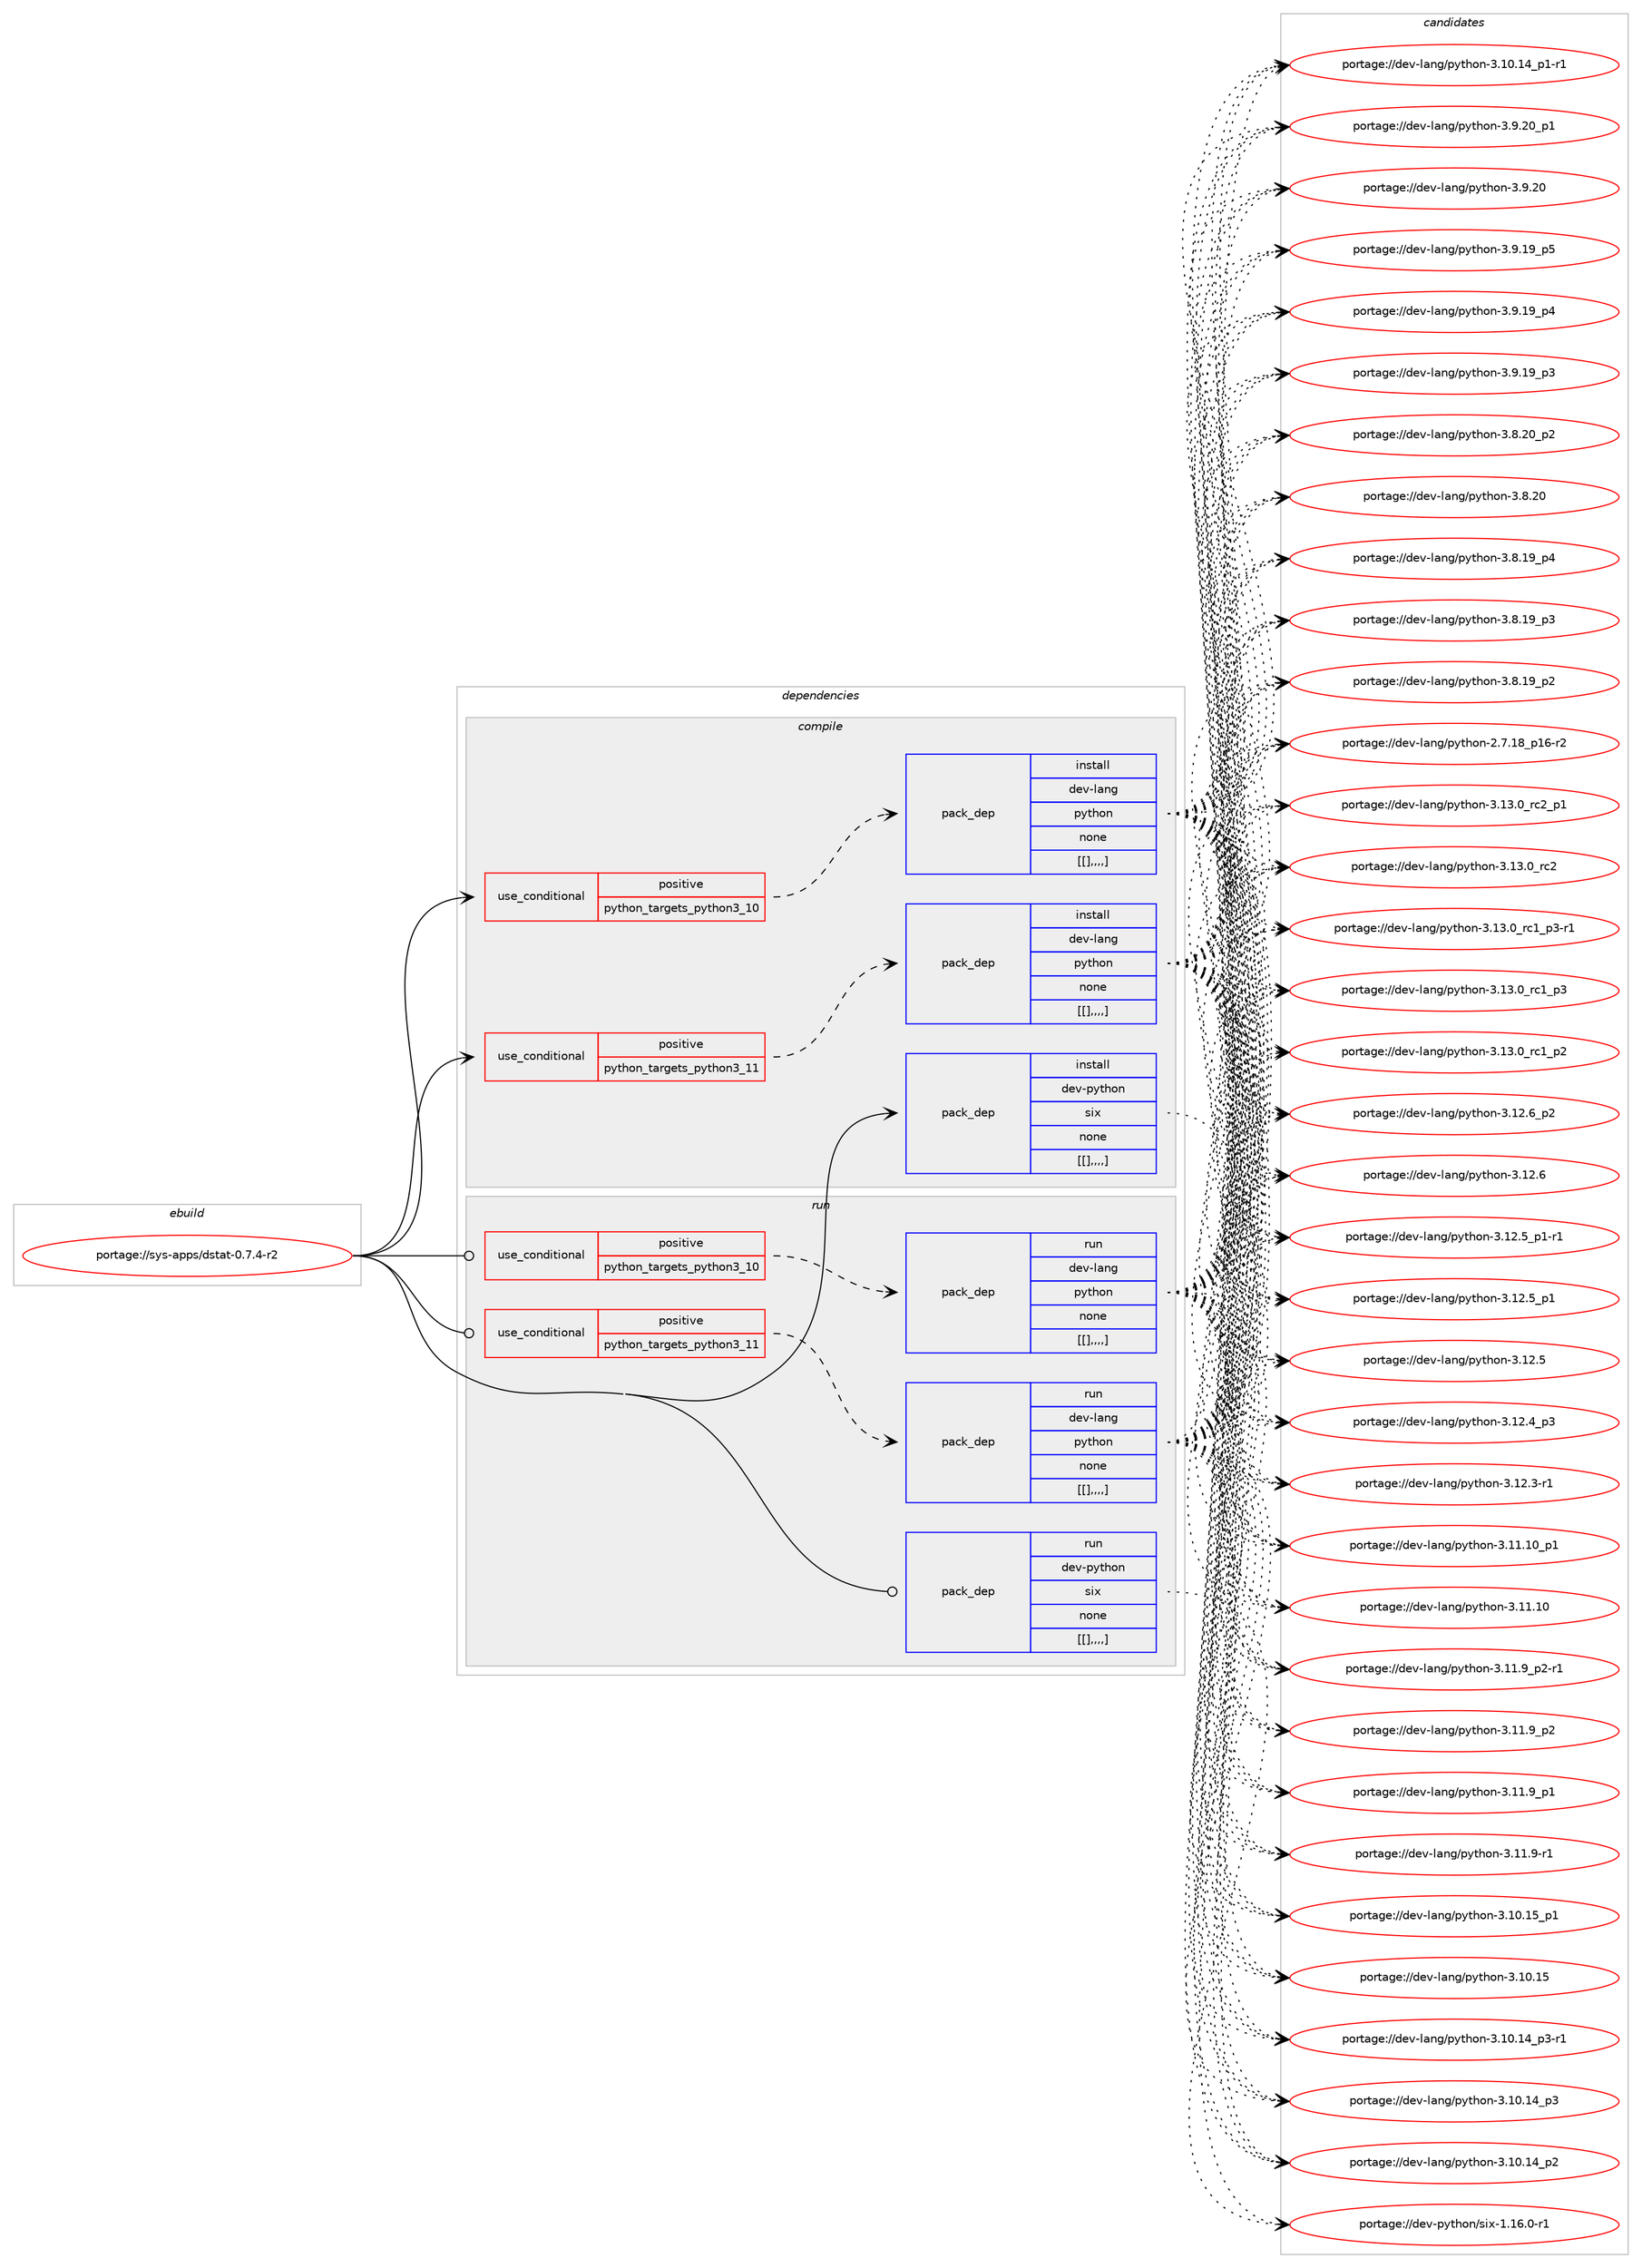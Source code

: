 digraph prolog {

# *************
# Graph options
# *************

newrank=true;
concentrate=true;
compound=true;
graph [rankdir=LR,fontname=Helvetica,fontsize=10,ranksep=1.5];#, ranksep=2.5, nodesep=0.2];
edge  [arrowhead=vee];
node  [fontname=Helvetica,fontsize=10];

# **********
# The ebuild
# **********

subgraph cluster_leftcol {
color=gray;
label=<<i>ebuild</i>>;
id [label="portage://sys-apps/dstat-0.7.4-r2", color=red, width=4, href="../sys-apps/dstat-0.7.4-r2.svg"];
}

# ****************
# The dependencies
# ****************

subgraph cluster_midcol {
color=gray;
label=<<i>dependencies</i>>;
subgraph cluster_compile {
fillcolor="#eeeeee";
style=filled;
label=<<i>compile</i>>;
subgraph cond6279 {
dependency16697 [label=<<TABLE BORDER="0" CELLBORDER="1" CELLSPACING="0" CELLPADDING="4"><TR><TD ROWSPAN="3" CELLPADDING="10">use_conditional</TD></TR><TR><TD>positive</TD></TR><TR><TD>python_targets_python3_10</TD></TR></TABLE>>, shape=none, color=red];
subgraph pack10367 {
dependency16698 [label=<<TABLE BORDER="0" CELLBORDER="1" CELLSPACING="0" CELLPADDING="4" WIDTH="220"><TR><TD ROWSPAN="6" CELLPADDING="30">pack_dep</TD></TR><TR><TD WIDTH="110">install</TD></TR><TR><TD>dev-lang</TD></TR><TR><TD>python</TD></TR><TR><TD>none</TD></TR><TR><TD>[[],,,,]</TD></TR></TABLE>>, shape=none, color=blue];
}
dependency16697:e -> dependency16698:w [weight=20,style="dashed",arrowhead="vee"];
}
id:e -> dependency16697:w [weight=20,style="solid",arrowhead="vee"];
subgraph cond6280 {
dependency16699 [label=<<TABLE BORDER="0" CELLBORDER="1" CELLSPACING="0" CELLPADDING="4"><TR><TD ROWSPAN="3" CELLPADDING="10">use_conditional</TD></TR><TR><TD>positive</TD></TR><TR><TD>python_targets_python3_11</TD></TR></TABLE>>, shape=none, color=red];
subgraph pack10368 {
dependency16700 [label=<<TABLE BORDER="0" CELLBORDER="1" CELLSPACING="0" CELLPADDING="4" WIDTH="220"><TR><TD ROWSPAN="6" CELLPADDING="30">pack_dep</TD></TR><TR><TD WIDTH="110">install</TD></TR><TR><TD>dev-lang</TD></TR><TR><TD>python</TD></TR><TR><TD>none</TD></TR><TR><TD>[[],,,,]</TD></TR></TABLE>>, shape=none, color=blue];
}
dependency16699:e -> dependency16700:w [weight=20,style="dashed",arrowhead="vee"];
}
id:e -> dependency16699:w [weight=20,style="solid",arrowhead="vee"];
subgraph pack10369 {
dependency16701 [label=<<TABLE BORDER="0" CELLBORDER="1" CELLSPACING="0" CELLPADDING="4" WIDTH="220"><TR><TD ROWSPAN="6" CELLPADDING="30">pack_dep</TD></TR><TR><TD WIDTH="110">install</TD></TR><TR><TD>dev-python</TD></TR><TR><TD>six</TD></TR><TR><TD>none</TD></TR><TR><TD>[[],,,,]</TD></TR></TABLE>>, shape=none, color=blue];
}
id:e -> dependency16701:w [weight=20,style="solid",arrowhead="vee"];
}
subgraph cluster_compileandrun {
fillcolor="#eeeeee";
style=filled;
label=<<i>compile and run</i>>;
}
subgraph cluster_run {
fillcolor="#eeeeee";
style=filled;
label=<<i>run</i>>;
subgraph cond6281 {
dependency16702 [label=<<TABLE BORDER="0" CELLBORDER="1" CELLSPACING="0" CELLPADDING="4"><TR><TD ROWSPAN="3" CELLPADDING="10">use_conditional</TD></TR><TR><TD>positive</TD></TR><TR><TD>python_targets_python3_10</TD></TR></TABLE>>, shape=none, color=red];
subgraph pack10370 {
dependency16703 [label=<<TABLE BORDER="0" CELLBORDER="1" CELLSPACING="0" CELLPADDING="4" WIDTH="220"><TR><TD ROWSPAN="6" CELLPADDING="30">pack_dep</TD></TR><TR><TD WIDTH="110">run</TD></TR><TR><TD>dev-lang</TD></TR><TR><TD>python</TD></TR><TR><TD>none</TD></TR><TR><TD>[[],,,,]</TD></TR></TABLE>>, shape=none, color=blue];
}
dependency16702:e -> dependency16703:w [weight=20,style="dashed",arrowhead="vee"];
}
id:e -> dependency16702:w [weight=20,style="solid",arrowhead="odot"];
subgraph cond6282 {
dependency16704 [label=<<TABLE BORDER="0" CELLBORDER="1" CELLSPACING="0" CELLPADDING="4"><TR><TD ROWSPAN="3" CELLPADDING="10">use_conditional</TD></TR><TR><TD>positive</TD></TR><TR><TD>python_targets_python3_11</TD></TR></TABLE>>, shape=none, color=red];
subgraph pack10371 {
dependency16705 [label=<<TABLE BORDER="0" CELLBORDER="1" CELLSPACING="0" CELLPADDING="4" WIDTH="220"><TR><TD ROWSPAN="6" CELLPADDING="30">pack_dep</TD></TR><TR><TD WIDTH="110">run</TD></TR><TR><TD>dev-lang</TD></TR><TR><TD>python</TD></TR><TR><TD>none</TD></TR><TR><TD>[[],,,,]</TD></TR></TABLE>>, shape=none, color=blue];
}
dependency16704:e -> dependency16705:w [weight=20,style="dashed",arrowhead="vee"];
}
id:e -> dependency16704:w [weight=20,style="solid",arrowhead="odot"];
subgraph pack10372 {
dependency16706 [label=<<TABLE BORDER="0" CELLBORDER="1" CELLSPACING="0" CELLPADDING="4" WIDTH="220"><TR><TD ROWSPAN="6" CELLPADDING="30">pack_dep</TD></TR><TR><TD WIDTH="110">run</TD></TR><TR><TD>dev-python</TD></TR><TR><TD>six</TD></TR><TR><TD>none</TD></TR><TR><TD>[[],,,,]</TD></TR></TABLE>>, shape=none, color=blue];
}
id:e -> dependency16706:w [weight=20,style="solid",arrowhead="odot"];
}
}

# **************
# The candidates
# **************

subgraph cluster_choices {
rank=same;
color=gray;
label=<<i>candidates</i>>;

subgraph choice10367 {
color=black;
nodesep=1;
choice100101118451089711010347112121116104111110455146495146489511499509511249 [label="portage://dev-lang/python-3.13.0_rc2_p1", color=red, width=4,href="../dev-lang/python-3.13.0_rc2_p1.svg"];
choice10010111845108971101034711212111610411111045514649514648951149950 [label="portage://dev-lang/python-3.13.0_rc2", color=red, width=4,href="../dev-lang/python-3.13.0_rc2.svg"];
choice1001011184510897110103471121211161041111104551464951464895114994995112514511449 [label="portage://dev-lang/python-3.13.0_rc1_p3-r1", color=red, width=4,href="../dev-lang/python-3.13.0_rc1_p3-r1.svg"];
choice100101118451089711010347112121116104111110455146495146489511499499511251 [label="portage://dev-lang/python-3.13.0_rc1_p3", color=red, width=4,href="../dev-lang/python-3.13.0_rc1_p3.svg"];
choice100101118451089711010347112121116104111110455146495146489511499499511250 [label="portage://dev-lang/python-3.13.0_rc1_p2", color=red, width=4,href="../dev-lang/python-3.13.0_rc1_p2.svg"];
choice100101118451089711010347112121116104111110455146495046549511250 [label="portage://dev-lang/python-3.12.6_p2", color=red, width=4,href="../dev-lang/python-3.12.6_p2.svg"];
choice10010111845108971101034711212111610411111045514649504654 [label="portage://dev-lang/python-3.12.6", color=red, width=4,href="../dev-lang/python-3.12.6.svg"];
choice1001011184510897110103471121211161041111104551464950465395112494511449 [label="portage://dev-lang/python-3.12.5_p1-r1", color=red, width=4,href="../dev-lang/python-3.12.5_p1-r1.svg"];
choice100101118451089711010347112121116104111110455146495046539511249 [label="portage://dev-lang/python-3.12.5_p1", color=red, width=4,href="../dev-lang/python-3.12.5_p1.svg"];
choice10010111845108971101034711212111610411111045514649504653 [label="portage://dev-lang/python-3.12.5", color=red, width=4,href="../dev-lang/python-3.12.5.svg"];
choice100101118451089711010347112121116104111110455146495046529511251 [label="portage://dev-lang/python-3.12.4_p3", color=red, width=4,href="../dev-lang/python-3.12.4_p3.svg"];
choice100101118451089711010347112121116104111110455146495046514511449 [label="portage://dev-lang/python-3.12.3-r1", color=red, width=4,href="../dev-lang/python-3.12.3-r1.svg"];
choice10010111845108971101034711212111610411111045514649494649489511249 [label="portage://dev-lang/python-3.11.10_p1", color=red, width=4,href="../dev-lang/python-3.11.10_p1.svg"];
choice1001011184510897110103471121211161041111104551464949464948 [label="portage://dev-lang/python-3.11.10", color=red, width=4,href="../dev-lang/python-3.11.10.svg"];
choice1001011184510897110103471121211161041111104551464949465795112504511449 [label="portage://dev-lang/python-3.11.9_p2-r1", color=red, width=4,href="../dev-lang/python-3.11.9_p2-r1.svg"];
choice100101118451089711010347112121116104111110455146494946579511250 [label="portage://dev-lang/python-3.11.9_p2", color=red, width=4,href="../dev-lang/python-3.11.9_p2.svg"];
choice100101118451089711010347112121116104111110455146494946579511249 [label="portage://dev-lang/python-3.11.9_p1", color=red, width=4,href="../dev-lang/python-3.11.9_p1.svg"];
choice100101118451089711010347112121116104111110455146494946574511449 [label="portage://dev-lang/python-3.11.9-r1", color=red, width=4,href="../dev-lang/python-3.11.9-r1.svg"];
choice10010111845108971101034711212111610411111045514649484649539511249 [label="portage://dev-lang/python-3.10.15_p1", color=red, width=4,href="../dev-lang/python-3.10.15_p1.svg"];
choice1001011184510897110103471121211161041111104551464948464953 [label="portage://dev-lang/python-3.10.15", color=red, width=4,href="../dev-lang/python-3.10.15.svg"];
choice100101118451089711010347112121116104111110455146494846495295112514511449 [label="portage://dev-lang/python-3.10.14_p3-r1", color=red, width=4,href="../dev-lang/python-3.10.14_p3-r1.svg"];
choice10010111845108971101034711212111610411111045514649484649529511251 [label="portage://dev-lang/python-3.10.14_p3", color=red, width=4,href="../dev-lang/python-3.10.14_p3.svg"];
choice10010111845108971101034711212111610411111045514649484649529511250 [label="portage://dev-lang/python-3.10.14_p2", color=red, width=4,href="../dev-lang/python-3.10.14_p2.svg"];
choice100101118451089711010347112121116104111110455146494846495295112494511449 [label="portage://dev-lang/python-3.10.14_p1-r1", color=red, width=4,href="../dev-lang/python-3.10.14_p1-r1.svg"];
choice100101118451089711010347112121116104111110455146574650489511249 [label="portage://dev-lang/python-3.9.20_p1", color=red, width=4,href="../dev-lang/python-3.9.20_p1.svg"];
choice10010111845108971101034711212111610411111045514657465048 [label="portage://dev-lang/python-3.9.20", color=red, width=4,href="../dev-lang/python-3.9.20.svg"];
choice100101118451089711010347112121116104111110455146574649579511253 [label="portage://dev-lang/python-3.9.19_p5", color=red, width=4,href="../dev-lang/python-3.9.19_p5.svg"];
choice100101118451089711010347112121116104111110455146574649579511252 [label="portage://dev-lang/python-3.9.19_p4", color=red, width=4,href="../dev-lang/python-3.9.19_p4.svg"];
choice100101118451089711010347112121116104111110455146574649579511251 [label="portage://dev-lang/python-3.9.19_p3", color=red, width=4,href="../dev-lang/python-3.9.19_p3.svg"];
choice100101118451089711010347112121116104111110455146564650489511250 [label="portage://dev-lang/python-3.8.20_p2", color=red, width=4,href="../dev-lang/python-3.8.20_p2.svg"];
choice10010111845108971101034711212111610411111045514656465048 [label="portage://dev-lang/python-3.8.20", color=red, width=4,href="../dev-lang/python-3.8.20.svg"];
choice100101118451089711010347112121116104111110455146564649579511252 [label="portage://dev-lang/python-3.8.19_p4", color=red, width=4,href="../dev-lang/python-3.8.19_p4.svg"];
choice100101118451089711010347112121116104111110455146564649579511251 [label="portage://dev-lang/python-3.8.19_p3", color=red, width=4,href="../dev-lang/python-3.8.19_p3.svg"];
choice100101118451089711010347112121116104111110455146564649579511250 [label="portage://dev-lang/python-3.8.19_p2", color=red, width=4,href="../dev-lang/python-3.8.19_p2.svg"];
choice100101118451089711010347112121116104111110455046554649569511249544511450 [label="portage://dev-lang/python-2.7.18_p16-r2", color=red, width=4,href="../dev-lang/python-2.7.18_p16-r2.svg"];
dependency16698:e -> choice100101118451089711010347112121116104111110455146495146489511499509511249:w [style=dotted,weight="100"];
dependency16698:e -> choice10010111845108971101034711212111610411111045514649514648951149950:w [style=dotted,weight="100"];
dependency16698:e -> choice1001011184510897110103471121211161041111104551464951464895114994995112514511449:w [style=dotted,weight="100"];
dependency16698:e -> choice100101118451089711010347112121116104111110455146495146489511499499511251:w [style=dotted,weight="100"];
dependency16698:e -> choice100101118451089711010347112121116104111110455146495146489511499499511250:w [style=dotted,weight="100"];
dependency16698:e -> choice100101118451089711010347112121116104111110455146495046549511250:w [style=dotted,weight="100"];
dependency16698:e -> choice10010111845108971101034711212111610411111045514649504654:w [style=dotted,weight="100"];
dependency16698:e -> choice1001011184510897110103471121211161041111104551464950465395112494511449:w [style=dotted,weight="100"];
dependency16698:e -> choice100101118451089711010347112121116104111110455146495046539511249:w [style=dotted,weight="100"];
dependency16698:e -> choice10010111845108971101034711212111610411111045514649504653:w [style=dotted,weight="100"];
dependency16698:e -> choice100101118451089711010347112121116104111110455146495046529511251:w [style=dotted,weight="100"];
dependency16698:e -> choice100101118451089711010347112121116104111110455146495046514511449:w [style=dotted,weight="100"];
dependency16698:e -> choice10010111845108971101034711212111610411111045514649494649489511249:w [style=dotted,weight="100"];
dependency16698:e -> choice1001011184510897110103471121211161041111104551464949464948:w [style=dotted,weight="100"];
dependency16698:e -> choice1001011184510897110103471121211161041111104551464949465795112504511449:w [style=dotted,weight="100"];
dependency16698:e -> choice100101118451089711010347112121116104111110455146494946579511250:w [style=dotted,weight="100"];
dependency16698:e -> choice100101118451089711010347112121116104111110455146494946579511249:w [style=dotted,weight="100"];
dependency16698:e -> choice100101118451089711010347112121116104111110455146494946574511449:w [style=dotted,weight="100"];
dependency16698:e -> choice10010111845108971101034711212111610411111045514649484649539511249:w [style=dotted,weight="100"];
dependency16698:e -> choice1001011184510897110103471121211161041111104551464948464953:w [style=dotted,weight="100"];
dependency16698:e -> choice100101118451089711010347112121116104111110455146494846495295112514511449:w [style=dotted,weight="100"];
dependency16698:e -> choice10010111845108971101034711212111610411111045514649484649529511251:w [style=dotted,weight="100"];
dependency16698:e -> choice10010111845108971101034711212111610411111045514649484649529511250:w [style=dotted,weight="100"];
dependency16698:e -> choice100101118451089711010347112121116104111110455146494846495295112494511449:w [style=dotted,weight="100"];
dependency16698:e -> choice100101118451089711010347112121116104111110455146574650489511249:w [style=dotted,weight="100"];
dependency16698:e -> choice10010111845108971101034711212111610411111045514657465048:w [style=dotted,weight="100"];
dependency16698:e -> choice100101118451089711010347112121116104111110455146574649579511253:w [style=dotted,weight="100"];
dependency16698:e -> choice100101118451089711010347112121116104111110455146574649579511252:w [style=dotted,weight="100"];
dependency16698:e -> choice100101118451089711010347112121116104111110455146574649579511251:w [style=dotted,weight="100"];
dependency16698:e -> choice100101118451089711010347112121116104111110455146564650489511250:w [style=dotted,weight="100"];
dependency16698:e -> choice10010111845108971101034711212111610411111045514656465048:w [style=dotted,weight="100"];
dependency16698:e -> choice100101118451089711010347112121116104111110455146564649579511252:w [style=dotted,weight="100"];
dependency16698:e -> choice100101118451089711010347112121116104111110455146564649579511251:w [style=dotted,weight="100"];
dependency16698:e -> choice100101118451089711010347112121116104111110455146564649579511250:w [style=dotted,weight="100"];
dependency16698:e -> choice100101118451089711010347112121116104111110455046554649569511249544511450:w [style=dotted,weight="100"];
}
subgraph choice10368 {
color=black;
nodesep=1;
choice100101118451089711010347112121116104111110455146495146489511499509511249 [label="portage://dev-lang/python-3.13.0_rc2_p1", color=red, width=4,href="../dev-lang/python-3.13.0_rc2_p1.svg"];
choice10010111845108971101034711212111610411111045514649514648951149950 [label="portage://dev-lang/python-3.13.0_rc2", color=red, width=4,href="../dev-lang/python-3.13.0_rc2.svg"];
choice1001011184510897110103471121211161041111104551464951464895114994995112514511449 [label="portage://dev-lang/python-3.13.0_rc1_p3-r1", color=red, width=4,href="../dev-lang/python-3.13.0_rc1_p3-r1.svg"];
choice100101118451089711010347112121116104111110455146495146489511499499511251 [label="portage://dev-lang/python-3.13.0_rc1_p3", color=red, width=4,href="../dev-lang/python-3.13.0_rc1_p3.svg"];
choice100101118451089711010347112121116104111110455146495146489511499499511250 [label="portage://dev-lang/python-3.13.0_rc1_p2", color=red, width=4,href="../dev-lang/python-3.13.0_rc1_p2.svg"];
choice100101118451089711010347112121116104111110455146495046549511250 [label="portage://dev-lang/python-3.12.6_p2", color=red, width=4,href="../dev-lang/python-3.12.6_p2.svg"];
choice10010111845108971101034711212111610411111045514649504654 [label="portage://dev-lang/python-3.12.6", color=red, width=4,href="../dev-lang/python-3.12.6.svg"];
choice1001011184510897110103471121211161041111104551464950465395112494511449 [label="portage://dev-lang/python-3.12.5_p1-r1", color=red, width=4,href="../dev-lang/python-3.12.5_p1-r1.svg"];
choice100101118451089711010347112121116104111110455146495046539511249 [label="portage://dev-lang/python-3.12.5_p1", color=red, width=4,href="../dev-lang/python-3.12.5_p1.svg"];
choice10010111845108971101034711212111610411111045514649504653 [label="portage://dev-lang/python-3.12.5", color=red, width=4,href="../dev-lang/python-3.12.5.svg"];
choice100101118451089711010347112121116104111110455146495046529511251 [label="portage://dev-lang/python-3.12.4_p3", color=red, width=4,href="../dev-lang/python-3.12.4_p3.svg"];
choice100101118451089711010347112121116104111110455146495046514511449 [label="portage://dev-lang/python-3.12.3-r1", color=red, width=4,href="../dev-lang/python-3.12.3-r1.svg"];
choice10010111845108971101034711212111610411111045514649494649489511249 [label="portage://dev-lang/python-3.11.10_p1", color=red, width=4,href="../dev-lang/python-3.11.10_p1.svg"];
choice1001011184510897110103471121211161041111104551464949464948 [label="portage://dev-lang/python-3.11.10", color=red, width=4,href="../dev-lang/python-3.11.10.svg"];
choice1001011184510897110103471121211161041111104551464949465795112504511449 [label="portage://dev-lang/python-3.11.9_p2-r1", color=red, width=4,href="../dev-lang/python-3.11.9_p2-r1.svg"];
choice100101118451089711010347112121116104111110455146494946579511250 [label="portage://dev-lang/python-3.11.9_p2", color=red, width=4,href="../dev-lang/python-3.11.9_p2.svg"];
choice100101118451089711010347112121116104111110455146494946579511249 [label="portage://dev-lang/python-3.11.9_p1", color=red, width=4,href="../dev-lang/python-3.11.9_p1.svg"];
choice100101118451089711010347112121116104111110455146494946574511449 [label="portage://dev-lang/python-3.11.9-r1", color=red, width=4,href="../dev-lang/python-3.11.9-r1.svg"];
choice10010111845108971101034711212111610411111045514649484649539511249 [label="portage://dev-lang/python-3.10.15_p1", color=red, width=4,href="../dev-lang/python-3.10.15_p1.svg"];
choice1001011184510897110103471121211161041111104551464948464953 [label="portage://dev-lang/python-3.10.15", color=red, width=4,href="../dev-lang/python-3.10.15.svg"];
choice100101118451089711010347112121116104111110455146494846495295112514511449 [label="portage://dev-lang/python-3.10.14_p3-r1", color=red, width=4,href="../dev-lang/python-3.10.14_p3-r1.svg"];
choice10010111845108971101034711212111610411111045514649484649529511251 [label="portage://dev-lang/python-3.10.14_p3", color=red, width=4,href="../dev-lang/python-3.10.14_p3.svg"];
choice10010111845108971101034711212111610411111045514649484649529511250 [label="portage://dev-lang/python-3.10.14_p2", color=red, width=4,href="../dev-lang/python-3.10.14_p2.svg"];
choice100101118451089711010347112121116104111110455146494846495295112494511449 [label="portage://dev-lang/python-3.10.14_p1-r1", color=red, width=4,href="../dev-lang/python-3.10.14_p1-r1.svg"];
choice100101118451089711010347112121116104111110455146574650489511249 [label="portage://dev-lang/python-3.9.20_p1", color=red, width=4,href="../dev-lang/python-3.9.20_p1.svg"];
choice10010111845108971101034711212111610411111045514657465048 [label="portage://dev-lang/python-3.9.20", color=red, width=4,href="../dev-lang/python-3.9.20.svg"];
choice100101118451089711010347112121116104111110455146574649579511253 [label="portage://dev-lang/python-3.9.19_p5", color=red, width=4,href="../dev-lang/python-3.9.19_p5.svg"];
choice100101118451089711010347112121116104111110455146574649579511252 [label="portage://dev-lang/python-3.9.19_p4", color=red, width=4,href="../dev-lang/python-3.9.19_p4.svg"];
choice100101118451089711010347112121116104111110455146574649579511251 [label="portage://dev-lang/python-3.9.19_p3", color=red, width=4,href="../dev-lang/python-3.9.19_p3.svg"];
choice100101118451089711010347112121116104111110455146564650489511250 [label="portage://dev-lang/python-3.8.20_p2", color=red, width=4,href="../dev-lang/python-3.8.20_p2.svg"];
choice10010111845108971101034711212111610411111045514656465048 [label="portage://dev-lang/python-3.8.20", color=red, width=4,href="../dev-lang/python-3.8.20.svg"];
choice100101118451089711010347112121116104111110455146564649579511252 [label="portage://dev-lang/python-3.8.19_p4", color=red, width=4,href="../dev-lang/python-3.8.19_p4.svg"];
choice100101118451089711010347112121116104111110455146564649579511251 [label="portage://dev-lang/python-3.8.19_p3", color=red, width=4,href="../dev-lang/python-3.8.19_p3.svg"];
choice100101118451089711010347112121116104111110455146564649579511250 [label="portage://dev-lang/python-3.8.19_p2", color=red, width=4,href="../dev-lang/python-3.8.19_p2.svg"];
choice100101118451089711010347112121116104111110455046554649569511249544511450 [label="portage://dev-lang/python-2.7.18_p16-r2", color=red, width=4,href="../dev-lang/python-2.7.18_p16-r2.svg"];
dependency16700:e -> choice100101118451089711010347112121116104111110455146495146489511499509511249:w [style=dotted,weight="100"];
dependency16700:e -> choice10010111845108971101034711212111610411111045514649514648951149950:w [style=dotted,weight="100"];
dependency16700:e -> choice1001011184510897110103471121211161041111104551464951464895114994995112514511449:w [style=dotted,weight="100"];
dependency16700:e -> choice100101118451089711010347112121116104111110455146495146489511499499511251:w [style=dotted,weight="100"];
dependency16700:e -> choice100101118451089711010347112121116104111110455146495146489511499499511250:w [style=dotted,weight="100"];
dependency16700:e -> choice100101118451089711010347112121116104111110455146495046549511250:w [style=dotted,weight="100"];
dependency16700:e -> choice10010111845108971101034711212111610411111045514649504654:w [style=dotted,weight="100"];
dependency16700:e -> choice1001011184510897110103471121211161041111104551464950465395112494511449:w [style=dotted,weight="100"];
dependency16700:e -> choice100101118451089711010347112121116104111110455146495046539511249:w [style=dotted,weight="100"];
dependency16700:e -> choice10010111845108971101034711212111610411111045514649504653:w [style=dotted,weight="100"];
dependency16700:e -> choice100101118451089711010347112121116104111110455146495046529511251:w [style=dotted,weight="100"];
dependency16700:e -> choice100101118451089711010347112121116104111110455146495046514511449:w [style=dotted,weight="100"];
dependency16700:e -> choice10010111845108971101034711212111610411111045514649494649489511249:w [style=dotted,weight="100"];
dependency16700:e -> choice1001011184510897110103471121211161041111104551464949464948:w [style=dotted,weight="100"];
dependency16700:e -> choice1001011184510897110103471121211161041111104551464949465795112504511449:w [style=dotted,weight="100"];
dependency16700:e -> choice100101118451089711010347112121116104111110455146494946579511250:w [style=dotted,weight="100"];
dependency16700:e -> choice100101118451089711010347112121116104111110455146494946579511249:w [style=dotted,weight="100"];
dependency16700:e -> choice100101118451089711010347112121116104111110455146494946574511449:w [style=dotted,weight="100"];
dependency16700:e -> choice10010111845108971101034711212111610411111045514649484649539511249:w [style=dotted,weight="100"];
dependency16700:e -> choice1001011184510897110103471121211161041111104551464948464953:w [style=dotted,weight="100"];
dependency16700:e -> choice100101118451089711010347112121116104111110455146494846495295112514511449:w [style=dotted,weight="100"];
dependency16700:e -> choice10010111845108971101034711212111610411111045514649484649529511251:w [style=dotted,weight="100"];
dependency16700:e -> choice10010111845108971101034711212111610411111045514649484649529511250:w [style=dotted,weight="100"];
dependency16700:e -> choice100101118451089711010347112121116104111110455146494846495295112494511449:w [style=dotted,weight="100"];
dependency16700:e -> choice100101118451089711010347112121116104111110455146574650489511249:w [style=dotted,weight="100"];
dependency16700:e -> choice10010111845108971101034711212111610411111045514657465048:w [style=dotted,weight="100"];
dependency16700:e -> choice100101118451089711010347112121116104111110455146574649579511253:w [style=dotted,weight="100"];
dependency16700:e -> choice100101118451089711010347112121116104111110455146574649579511252:w [style=dotted,weight="100"];
dependency16700:e -> choice100101118451089711010347112121116104111110455146574649579511251:w [style=dotted,weight="100"];
dependency16700:e -> choice100101118451089711010347112121116104111110455146564650489511250:w [style=dotted,weight="100"];
dependency16700:e -> choice10010111845108971101034711212111610411111045514656465048:w [style=dotted,weight="100"];
dependency16700:e -> choice100101118451089711010347112121116104111110455146564649579511252:w [style=dotted,weight="100"];
dependency16700:e -> choice100101118451089711010347112121116104111110455146564649579511251:w [style=dotted,weight="100"];
dependency16700:e -> choice100101118451089711010347112121116104111110455146564649579511250:w [style=dotted,weight="100"];
dependency16700:e -> choice100101118451089711010347112121116104111110455046554649569511249544511450:w [style=dotted,weight="100"];
}
subgraph choice10369 {
color=black;
nodesep=1;
choice1001011184511212111610411111047115105120454946495446484511449 [label="portage://dev-python/six-1.16.0-r1", color=red, width=4,href="../dev-python/six-1.16.0-r1.svg"];
dependency16701:e -> choice1001011184511212111610411111047115105120454946495446484511449:w [style=dotted,weight="100"];
}
subgraph choice10370 {
color=black;
nodesep=1;
choice100101118451089711010347112121116104111110455146495146489511499509511249 [label="portage://dev-lang/python-3.13.0_rc2_p1", color=red, width=4,href="../dev-lang/python-3.13.0_rc2_p1.svg"];
choice10010111845108971101034711212111610411111045514649514648951149950 [label="portage://dev-lang/python-3.13.0_rc2", color=red, width=4,href="../dev-lang/python-3.13.0_rc2.svg"];
choice1001011184510897110103471121211161041111104551464951464895114994995112514511449 [label="portage://dev-lang/python-3.13.0_rc1_p3-r1", color=red, width=4,href="../dev-lang/python-3.13.0_rc1_p3-r1.svg"];
choice100101118451089711010347112121116104111110455146495146489511499499511251 [label="portage://dev-lang/python-3.13.0_rc1_p3", color=red, width=4,href="../dev-lang/python-3.13.0_rc1_p3.svg"];
choice100101118451089711010347112121116104111110455146495146489511499499511250 [label="portage://dev-lang/python-3.13.0_rc1_p2", color=red, width=4,href="../dev-lang/python-3.13.0_rc1_p2.svg"];
choice100101118451089711010347112121116104111110455146495046549511250 [label="portage://dev-lang/python-3.12.6_p2", color=red, width=4,href="../dev-lang/python-3.12.6_p2.svg"];
choice10010111845108971101034711212111610411111045514649504654 [label="portage://dev-lang/python-3.12.6", color=red, width=4,href="../dev-lang/python-3.12.6.svg"];
choice1001011184510897110103471121211161041111104551464950465395112494511449 [label="portage://dev-lang/python-3.12.5_p1-r1", color=red, width=4,href="../dev-lang/python-3.12.5_p1-r1.svg"];
choice100101118451089711010347112121116104111110455146495046539511249 [label="portage://dev-lang/python-3.12.5_p1", color=red, width=4,href="../dev-lang/python-3.12.5_p1.svg"];
choice10010111845108971101034711212111610411111045514649504653 [label="portage://dev-lang/python-3.12.5", color=red, width=4,href="../dev-lang/python-3.12.5.svg"];
choice100101118451089711010347112121116104111110455146495046529511251 [label="portage://dev-lang/python-3.12.4_p3", color=red, width=4,href="../dev-lang/python-3.12.4_p3.svg"];
choice100101118451089711010347112121116104111110455146495046514511449 [label="portage://dev-lang/python-3.12.3-r1", color=red, width=4,href="../dev-lang/python-3.12.3-r1.svg"];
choice10010111845108971101034711212111610411111045514649494649489511249 [label="portage://dev-lang/python-3.11.10_p1", color=red, width=4,href="../dev-lang/python-3.11.10_p1.svg"];
choice1001011184510897110103471121211161041111104551464949464948 [label="portage://dev-lang/python-3.11.10", color=red, width=4,href="../dev-lang/python-3.11.10.svg"];
choice1001011184510897110103471121211161041111104551464949465795112504511449 [label="portage://dev-lang/python-3.11.9_p2-r1", color=red, width=4,href="../dev-lang/python-3.11.9_p2-r1.svg"];
choice100101118451089711010347112121116104111110455146494946579511250 [label="portage://dev-lang/python-3.11.9_p2", color=red, width=4,href="../dev-lang/python-3.11.9_p2.svg"];
choice100101118451089711010347112121116104111110455146494946579511249 [label="portage://dev-lang/python-3.11.9_p1", color=red, width=4,href="../dev-lang/python-3.11.9_p1.svg"];
choice100101118451089711010347112121116104111110455146494946574511449 [label="portage://dev-lang/python-3.11.9-r1", color=red, width=4,href="../dev-lang/python-3.11.9-r1.svg"];
choice10010111845108971101034711212111610411111045514649484649539511249 [label="portage://dev-lang/python-3.10.15_p1", color=red, width=4,href="../dev-lang/python-3.10.15_p1.svg"];
choice1001011184510897110103471121211161041111104551464948464953 [label="portage://dev-lang/python-3.10.15", color=red, width=4,href="../dev-lang/python-3.10.15.svg"];
choice100101118451089711010347112121116104111110455146494846495295112514511449 [label="portage://dev-lang/python-3.10.14_p3-r1", color=red, width=4,href="../dev-lang/python-3.10.14_p3-r1.svg"];
choice10010111845108971101034711212111610411111045514649484649529511251 [label="portage://dev-lang/python-3.10.14_p3", color=red, width=4,href="../dev-lang/python-3.10.14_p3.svg"];
choice10010111845108971101034711212111610411111045514649484649529511250 [label="portage://dev-lang/python-3.10.14_p2", color=red, width=4,href="../dev-lang/python-3.10.14_p2.svg"];
choice100101118451089711010347112121116104111110455146494846495295112494511449 [label="portage://dev-lang/python-3.10.14_p1-r1", color=red, width=4,href="../dev-lang/python-3.10.14_p1-r1.svg"];
choice100101118451089711010347112121116104111110455146574650489511249 [label="portage://dev-lang/python-3.9.20_p1", color=red, width=4,href="../dev-lang/python-3.9.20_p1.svg"];
choice10010111845108971101034711212111610411111045514657465048 [label="portage://dev-lang/python-3.9.20", color=red, width=4,href="../dev-lang/python-3.9.20.svg"];
choice100101118451089711010347112121116104111110455146574649579511253 [label="portage://dev-lang/python-3.9.19_p5", color=red, width=4,href="../dev-lang/python-3.9.19_p5.svg"];
choice100101118451089711010347112121116104111110455146574649579511252 [label="portage://dev-lang/python-3.9.19_p4", color=red, width=4,href="../dev-lang/python-3.9.19_p4.svg"];
choice100101118451089711010347112121116104111110455146574649579511251 [label="portage://dev-lang/python-3.9.19_p3", color=red, width=4,href="../dev-lang/python-3.9.19_p3.svg"];
choice100101118451089711010347112121116104111110455146564650489511250 [label="portage://dev-lang/python-3.8.20_p2", color=red, width=4,href="../dev-lang/python-3.8.20_p2.svg"];
choice10010111845108971101034711212111610411111045514656465048 [label="portage://dev-lang/python-3.8.20", color=red, width=4,href="../dev-lang/python-3.8.20.svg"];
choice100101118451089711010347112121116104111110455146564649579511252 [label="portage://dev-lang/python-3.8.19_p4", color=red, width=4,href="../dev-lang/python-3.8.19_p4.svg"];
choice100101118451089711010347112121116104111110455146564649579511251 [label="portage://dev-lang/python-3.8.19_p3", color=red, width=4,href="../dev-lang/python-3.8.19_p3.svg"];
choice100101118451089711010347112121116104111110455146564649579511250 [label="portage://dev-lang/python-3.8.19_p2", color=red, width=4,href="../dev-lang/python-3.8.19_p2.svg"];
choice100101118451089711010347112121116104111110455046554649569511249544511450 [label="portage://dev-lang/python-2.7.18_p16-r2", color=red, width=4,href="../dev-lang/python-2.7.18_p16-r2.svg"];
dependency16703:e -> choice100101118451089711010347112121116104111110455146495146489511499509511249:w [style=dotted,weight="100"];
dependency16703:e -> choice10010111845108971101034711212111610411111045514649514648951149950:w [style=dotted,weight="100"];
dependency16703:e -> choice1001011184510897110103471121211161041111104551464951464895114994995112514511449:w [style=dotted,weight="100"];
dependency16703:e -> choice100101118451089711010347112121116104111110455146495146489511499499511251:w [style=dotted,weight="100"];
dependency16703:e -> choice100101118451089711010347112121116104111110455146495146489511499499511250:w [style=dotted,weight="100"];
dependency16703:e -> choice100101118451089711010347112121116104111110455146495046549511250:w [style=dotted,weight="100"];
dependency16703:e -> choice10010111845108971101034711212111610411111045514649504654:w [style=dotted,weight="100"];
dependency16703:e -> choice1001011184510897110103471121211161041111104551464950465395112494511449:w [style=dotted,weight="100"];
dependency16703:e -> choice100101118451089711010347112121116104111110455146495046539511249:w [style=dotted,weight="100"];
dependency16703:e -> choice10010111845108971101034711212111610411111045514649504653:w [style=dotted,weight="100"];
dependency16703:e -> choice100101118451089711010347112121116104111110455146495046529511251:w [style=dotted,weight="100"];
dependency16703:e -> choice100101118451089711010347112121116104111110455146495046514511449:w [style=dotted,weight="100"];
dependency16703:e -> choice10010111845108971101034711212111610411111045514649494649489511249:w [style=dotted,weight="100"];
dependency16703:e -> choice1001011184510897110103471121211161041111104551464949464948:w [style=dotted,weight="100"];
dependency16703:e -> choice1001011184510897110103471121211161041111104551464949465795112504511449:w [style=dotted,weight="100"];
dependency16703:e -> choice100101118451089711010347112121116104111110455146494946579511250:w [style=dotted,weight="100"];
dependency16703:e -> choice100101118451089711010347112121116104111110455146494946579511249:w [style=dotted,weight="100"];
dependency16703:e -> choice100101118451089711010347112121116104111110455146494946574511449:w [style=dotted,weight="100"];
dependency16703:e -> choice10010111845108971101034711212111610411111045514649484649539511249:w [style=dotted,weight="100"];
dependency16703:e -> choice1001011184510897110103471121211161041111104551464948464953:w [style=dotted,weight="100"];
dependency16703:e -> choice100101118451089711010347112121116104111110455146494846495295112514511449:w [style=dotted,weight="100"];
dependency16703:e -> choice10010111845108971101034711212111610411111045514649484649529511251:w [style=dotted,weight="100"];
dependency16703:e -> choice10010111845108971101034711212111610411111045514649484649529511250:w [style=dotted,weight="100"];
dependency16703:e -> choice100101118451089711010347112121116104111110455146494846495295112494511449:w [style=dotted,weight="100"];
dependency16703:e -> choice100101118451089711010347112121116104111110455146574650489511249:w [style=dotted,weight="100"];
dependency16703:e -> choice10010111845108971101034711212111610411111045514657465048:w [style=dotted,weight="100"];
dependency16703:e -> choice100101118451089711010347112121116104111110455146574649579511253:w [style=dotted,weight="100"];
dependency16703:e -> choice100101118451089711010347112121116104111110455146574649579511252:w [style=dotted,weight="100"];
dependency16703:e -> choice100101118451089711010347112121116104111110455146574649579511251:w [style=dotted,weight="100"];
dependency16703:e -> choice100101118451089711010347112121116104111110455146564650489511250:w [style=dotted,weight="100"];
dependency16703:e -> choice10010111845108971101034711212111610411111045514656465048:w [style=dotted,weight="100"];
dependency16703:e -> choice100101118451089711010347112121116104111110455146564649579511252:w [style=dotted,weight="100"];
dependency16703:e -> choice100101118451089711010347112121116104111110455146564649579511251:w [style=dotted,weight="100"];
dependency16703:e -> choice100101118451089711010347112121116104111110455146564649579511250:w [style=dotted,weight="100"];
dependency16703:e -> choice100101118451089711010347112121116104111110455046554649569511249544511450:w [style=dotted,weight="100"];
}
subgraph choice10371 {
color=black;
nodesep=1;
choice100101118451089711010347112121116104111110455146495146489511499509511249 [label="portage://dev-lang/python-3.13.0_rc2_p1", color=red, width=4,href="../dev-lang/python-3.13.0_rc2_p1.svg"];
choice10010111845108971101034711212111610411111045514649514648951149950 [label="portage://dev-lang/python-3.13.0_rc2", color=red, width=4,href="../dev-lang/python-3.13.0_rc2.svg"];
choice1001011184510897110103471121211161041111104551464951464895114994995112514511449 [label="portage://dev-lang/python-3.13.0_rc1_p3-r1", color=red, width=4,href="../dev-lang/python-3.13.0_rc1_p3-r1.svg"];
choice100101118451089711010347112121116104111110455146495146489511499499511251 [label="portage://dev-lang/python-3.13.0_rc1_p3", color=red, width=4,href="../dev-lang/python-3.13.0_rc1_p3.svg"];
choice100101118451089711010347112121116104111110455146495146489511499499511250 [label="portage://dev-lang/python-3.13.0_rc1_p2", color=red, width=4,href="../dev-lang/python-3.13.0_rc1_p2.svg"];
choice100101118451089711010347112121116104111110455146495046549511250 [label="portage://dev-lang/python-3.12.6_p2", color=red, width=4,href="../dev-lang/python-3.12.6_p2.svg"];
choice10010111845108971101034711212111610411111045514649504654 [label="portage://dev-lang/python-3.12.6", color=red, width=4,href="../dev-lang/python-3.12.6.svg"];
choice1001011184510897110103471121211161041111104551464950465395112494511449 [label="portage://dev-lang/python-3.12.5_p1-r1", color=red, width=4,href="../dev-lang/python-3.12.5_p1-r1.svg"];
choice100101118451089711010347112121116104111110455146495046539511249 [label="portage://dev-lang/python-3.12.5_p1", color=red, width=4,href="../dev-lang/python-3.12.5_p1.svg"];
choice10010111845108971101034711212111610411111045514649504653 [label="portage://dev-lang/python-3.12.5", color=red, width=4,href="../dev-lang/python-3.12.5.svg"];
choice100101118451089711010347112121116104111110455146495046529511251 [label="portage://dev-lang/python-3.12.4_p3", color=red, width=4,href="../dev-lang/python-3.12.4_p3.svg"];
choice100101118451089711010347112121116104111110455146495046514511449 [label="portage://dev-lang/python-3.12.3-r1", color=red, width=4,href="../dev-lang/python-3.12.3-r1.svg"];
choice10010111845108971101034711212111610411111045514649494649489511249 [label="portage://dev-lang/python-3.11.10_p1", color=red, width=4,href="../dev-lang/python-3.11.10_p1.svg"];
choice1001011184510897110103471121211161041111104551464949464948 [label="portage://dev-lang/python-3.11.10", color=red, width=4,href="../dev-lang/python-3.11.10.svg"];
choice1001011184510897110103471121211161041111104551464949465795112504511449 [label="portage://dev-lang/python-3.11.9_p2-r1", color=red, width=4,href="../dev-lang/python-3.11.9_p2-r1.svg"];
choice100101118451089711010347112121116104111110455146494946579511250 [label="portage://dev-lang/python-3.11.9_p2", color=red, width=4,href="../dev-lang/python-3.11.9_p2.svg"];
choice100101118451089711010347112121116104111110455146494946579511249 [label="portage://dev-lang/python-3.11.9_p1", color=red, width=4,href="../dev-lang/python-3.11.9_p1.svg"];
choice100101118451089711010347112121116104111110455146494946574511449 [label="portage://dev-lang/python-3.11.9-r1", color=red, width=4,href="../dev-lang/python-3.11.9-r1.svg"];
choice10010111845108971101034711212111610411111045514649484649539511249 [label="portage://dev-lang/python-3.10.15_p1", color=red, width=4,href="../dev-lang/python-3.10.15_p1.svg"];
choice1001011184510897110103471121211161041111104551464948464953 [label="portage://dev-lang/python-3.10.15", color=red, width=4,href="../dev-lang/python-3.10.15.svg"];
choice100101118451089711010347112121116104111110455146494846495295112514511449 [label="portage://dev-lang/python-3.10.14_p3-r1", color=red, width=4,href="../dev-lang/python-3.10.14_p3-r1.svg"];
choice10010111845108971101034711212111610411111045514649484649529511251 [label="portage://dev-lang/python-3.10.14_p3", color=red, width=4,href="../dev-lang/python-3.10.14_p3.svg"];
choice10010111845108971101034711212111610411111045514649484649529511250 [label="portage://dev-lang/python-3.10.14_p2", color=red, width=4,href="../dev-lang/python-3.10.14_p2.svg"];
choice100101118451089711010347112121116104111110455146494846495295112494511449 [label="portage://dev-lang/python-3.10.14_p1-r1", color=red, width=4,href="../dev-lang/python-3.10.14_p1-r1.svg"];
choice100101118451089711010347112121116104111110455146574650489511249 [label="portage://dev-lang/python-3.9.20_p1", color=red, width=4,href="../dev-lang/python-3.9.20_p1.svg"];
choice10010111845108971101034711212111610411111045514657465048 [label="portage://dev-lang/python-3.9.20", color=red, width=4,href="../dev-lang/python-3.9.20.svg"];
choice100101118451089711010347112121116104111110455146574649579511253 [label="portage://dev-lang/python-3.9.19_p5", color=red, width=4,href="../dev-lang/python-3.9.19_p5.svg"];
choice100101118451089711010347112121116104111110455146574649579511252 [label="portage://dev-lang/python-3.9.19_p4", color=red, width=4,href="../dev-lang/python-3.9.19_p4.svg"];
choice100101118451089711010347112121116104111110455146574649579511251 [label="portage://dev-lang/python-3.9.19_p3", color=red, width=4,href="../dev-lang/python-3.9.19_p3.svg"];
choice100101118451089711010347112121116104111110455146564650489511250 [label="portage://dev-lang/python-3.8.20_p2", color=red, width=4,href="../dev-lang/python-3.8.20_p2.svg"];
choice10010111845108971101034711212111610411111045514656465048 [label="portage://dev-lang/python-3.8.20", color=red, width=4,href="../dev-lang/python-3.8.20.svg"];
choice100101118451089711010347112121116104111110455146564649579511252 [label="portage://dev-lang/python-3.8.19_p4", color=red, width=4,href="../dev-lang/python-3.8.19_p4.svg"];
choice100101118451089711010347112121116104111110455146564649579511251 [label="portage://dev-lang/python-3.8.19_p3", color=red, width=4,href="../dev-lang/python-3.8.19_p3.svg"];
choice100101118451089711010347112121116104111110455146564649579511250 [label="portage://dev-lang/python-3.8.19_p2", color=red, width=4,href="../dev-lang/python-3.8.19_p2.svg"];
choice100101118451089711010347112121116104111110455046554649569511249544511450 [label="portage://dev-lang/python-2.7.18_p16-r2", color=red, width=4,href="../dev-lang/python-2.7.18_p16-r2.svg"];
dependency16705:e -> choice100101118451089711010347112121116104111110455146495146489511499509511249:w [style=dotted,weight="100"];
dependency16705:e -> choice10010111845108971101034711212111610411111045514649514648951149950:w [style=dotted,weight="100"];
dependency16705:e -> choice1001011184510897110103471121211161041111104551464951464895114994995112514511449:w [style=dotted,weight="100"];
dependency16705:e -> choice100101118451089711010347112121116104111110455146495146489511499499511251:w [style=dotted,weight="100"];
dependency16705:e -> choice100101118451089711010347112121116104111110455146495146489511499499511250:w [style=dotted,weight="100"];
dependency16705:e -> choice100101118451089711010347112121116104111110455146495046549511250:w [style=dotted,weight="100"];
dependency16705:e -> choice10010111845108971101034711212111610411111045514649504654:w [style=dotted,weight="100"];
dependency16705:e -> choice1001011184510897110103471121211161041111104551464950465395112494511449:w [style=dotted,weight="100"];
dependency16705:e -> choice100101118451089711010347112121116104111110455146495046539511249:w [style=dotted,weight="100"];
dependency16705:e -> choice10010111845108971101034711212111610411111045514649504653:w [style=dotted,weight="100"];
dependency16705:e -> choice100101118451089711010347112121116104111110455146495046529511251:w [style=dotted,weight="100"];
dependency16705:e -> choice100101118451089711010347112121116104111110455146495046514511449:w [style=dotted,weight="100"];
dependency16705:e -> choice10010111845108971101034711212111610411111045514649494649489511249:w [style=dotted,weight="100"];
dependency16705:e -> choice1001011184510897110103471121211161041111104551464949464948:w [style=dotted,weight="100"];
dependency16705:e -> choice1001011184510897110103471121211161041111104551464949465795112504511449:w [style=dotted,weight="100"];
dependency16705:e -> choice100101118451089711010347112121116104111110455146494946579511250:w [style=dotted,weight="100"];
dependency16705:e -> choice100101118451089711010347112121116104111110455146494946579511249:w [style=dotted,weight="100"];
dependency16705:e -> choice100101118451089711010347112121116104111110455146494946574511449:w [style=dotted,weight="100"];
dependency16705:e -> choice10010111845108971101034711212111610411111045514649484649539511249:w [style=dotted,weight="100"];
dependency16705:e -> choice1001011184510897110103471121211161041111104551464948464953:w [style=dotted,weight="100"];
dependency16705:e -> choice100101118451089711010347112121116104111110455146494846495295112514511449:w [style=dotted,weight="100"];
dependency16705:e -> choice10010111845108971101034711212111610411111045514649484649529511251:w [style=dotted,weight="100"];
dependency16705:e -> choice10010111845108971101034711212111610411111045514649484649529511250:w [style=dotted,weight="100"];
dependency16705:e -> choice100101118451089711010347112121116104111110455146494846495295112494511449:w [style=dotted,weight="100"];
dependency16705:e -> choice100101118451089711010347112121116104111110455146574650489511249:w [style=dotted,weight="100"];
dependency16705:e -> choice10010111845108971101034711212111610411111045514657465048:w [style=dotted,weight="100"];
dependency16705:e -> choice100101118451089711010347112121116104111110455146574649579511253:w [style=dotted,weight="100"];
dependency16705:e -> choice100101118451089711010347112121116104111110455146574649579511252:w [style=dotted,weight="100"];
dependency16705:e -> choice100101118451089711010347112121116104111110455146574649579511251:w [style=dotted,weight="100"];
dependency16705:e -> choice100101118451089711010347112121116104111110455146564650489511250:w [style=dotted,weight="100"];
dependency16705:e -> choice10010111845108971101034711212111610411111045514656465048:w [style=dotted,weight="100"];
dependency16705:e -> choice100101118451089711010347112121116104111110455146564649579511252:w [style=dotted,weight="100"];
dependency16705:e -> choice100101118451089711010347112121116104111110455146564649579511251:w [style=dotted,weight="100"];
dependency16705:e -> choice100101118451089711010347112121116104111110455146564649579511250:w [style=dotted,weight="100"];
dependency16705:e -> choice100101118451089711010347112121116104111110455046554649569511249544511450:w [style=dotted,weight="100"];
}
subgraph choice10372 {
color=black;
nodesep=1;
choice1001011184511212111610411111047115105120454946495446484511449 [label="portage://dev-python/six-1.16.0-r1", color=red, width=4,href="../dev-python/six-1.16.0-r1.svg"];
dependency16706:e -> choice1001011184511212111610411111047115105120454946495446484511449:w [style=dotted,weight="100"];
}
}

}
